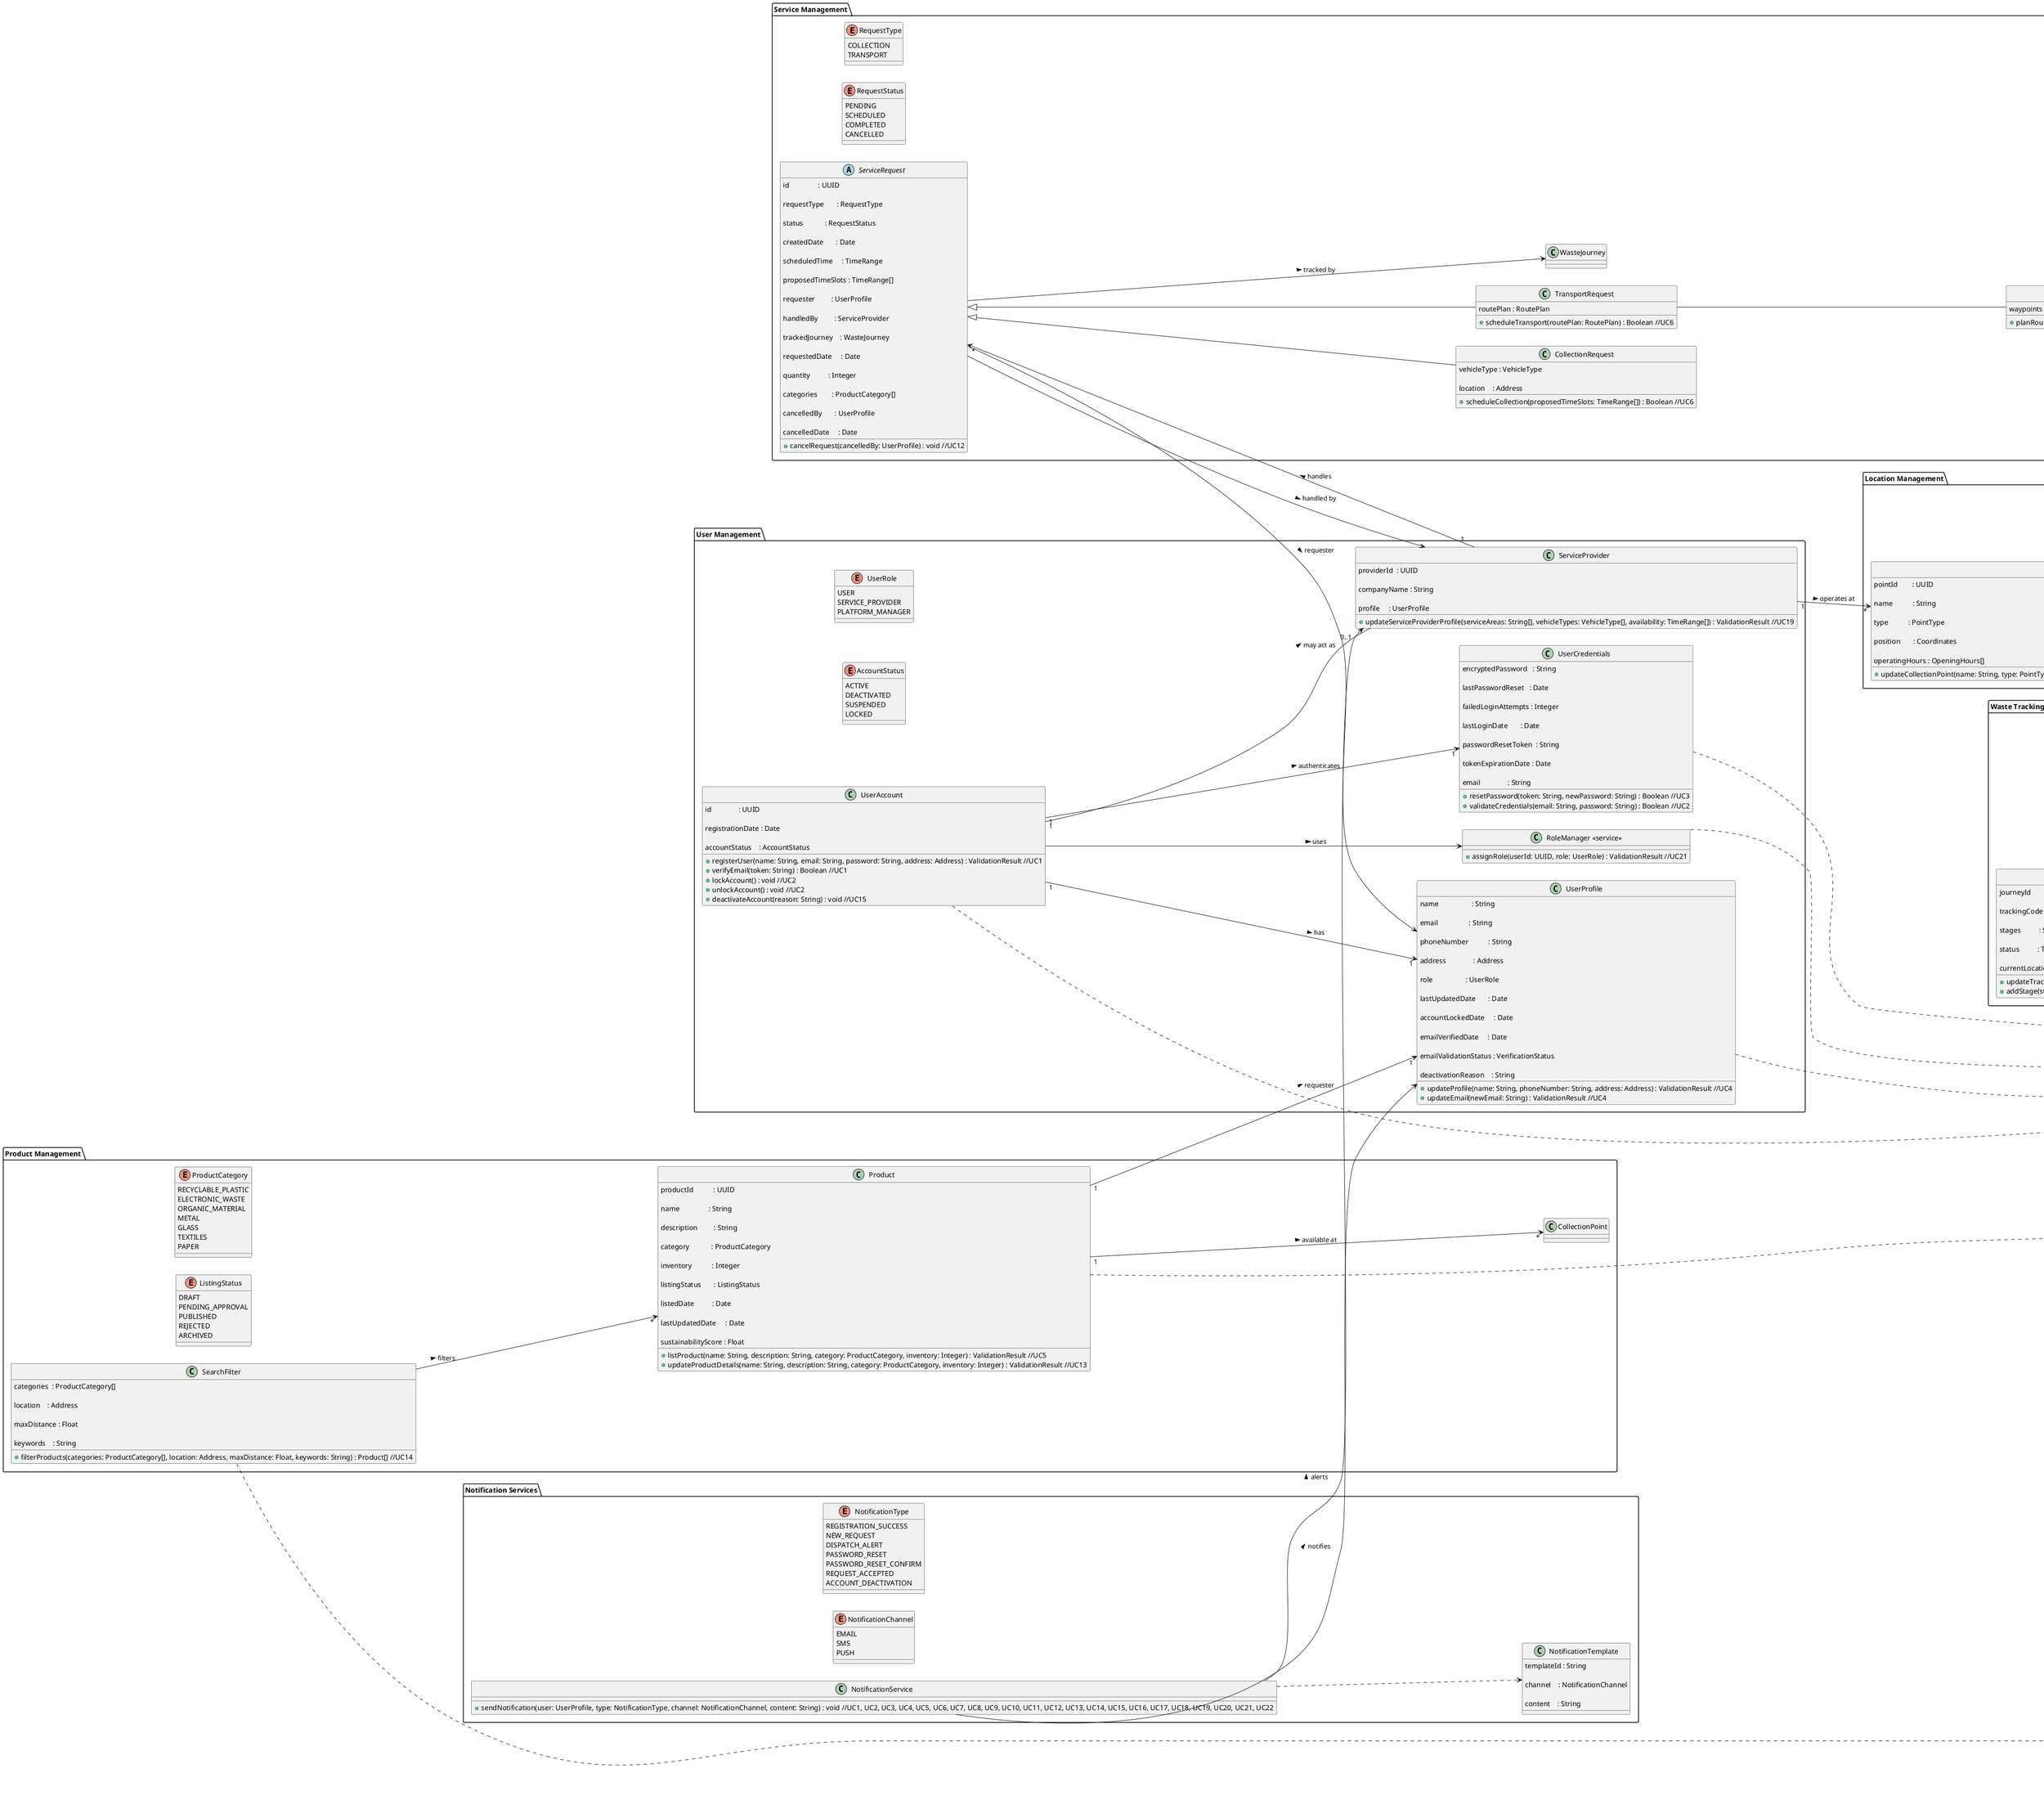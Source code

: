 @startuml
left to right direction

' ──────────────────────────────────────────────
'  CORE VALUE OBJECTS
' ──────────────────────────────────────────────
package "Core Value Objects" {
enum VerificationStatus {
VERIFIED
UNVERIFIED
}
enum VehicleType {
TRUCK
VAN
CARGO_BIKE
BICYCLE
MOTORCYCLE
COMPACTOR
ELECTRIC_VAN
CARGO_VAN
}
enum DayOfWeek {
MON
TUE
WED
THU
FRI
SAT
SUN
}
class ValidationResult {

valid    : Boolean

messages : String[]
}
class Coordinates {

latitude  : Float

longitude : Float
}
class Address {

street           : String

city             : String

zipCode          : String

country          : String

position         : Coordinates

validationStatus : VerificationStatus
}
class TimeRange {

start : LocalTime

end   : LocalTime
}
class OpeningHours {

dayOfWeek : DayOfWeek

timeRange : TimeRange
}
Address *-- Coordinates
OpeningHours -- TimeRange
}
' ──────────────────────────────────────────────
'  USER MANAGEMENT
' ──────────────────────────────────────────────
package "User Management" {
enum UserRole {
USER
SERVICE_PROVIDER
PLATFORM_MANAGER
}
enum AccountStatus {
ACTIVE
DEACTIVATED
SUSPENDED
LOCKED
}
class UserAccount {

id               : UUID

registrationDate : Date

accountStatus    : AccountStatus

+ registerUser(name: String, email: String, password: String, address: Address) : ValidationResult //UC1
+ verifyEmail(token: String) : Boolean //UC1
+ lockAccount() : void //UC2
+ unlockAccount() : void //UC2
+ deactivateAccount(reason: String) : void //UC15
}
class UserProfile {

name                  : String

email                 : String

phoneNumber           : String

address               : Address

role                  : UserRole

lastUpdatedDate       : Date

accountLockedDate     : Date

emailVerifiedDate     : Date

emailValidationStatus : VerificationStatus

deactivationReason    : String

+ updateProfile(name: String, phoneNumber: String, address: Address) : ValidationResult //UC4
+ updateEmail(newEmail: String) : ValidationResult //UC4
}
class UserCredentials {

encryptedPassword   : String

lastPasswordReset   : Date

failedLoginAttempts : Integer

lastLoginDate       : Date

passwordResetToken  : String

tokenExpirationDate : Date

email               : String

+ resetPassword(token: String, newPassword: String) : Boolean //UC3
+ validateCredentials(email: String, password: String) : Boolean //UC2
}
class ServiceProvider {

providerId  : UUID

companyName : String

profile     : UserProfile

+ updateServiceProviderProfile(serviceAreas: String[], vehicleTypes: VehicleType[], availability: TimeRange[]) : ValidationResult //UC19
}
class "RoleManager <<service>>" as RoleManager {

+ assignRole(userId: UUID, role: UserRole) : ValidationResult //UC21
}
UserAccount ..> ValidationResult
UserProfile ..> ValidationResult
UserCredentials ..> ValidationResult
RoleManager ..> ValidationResult
UserAccount "1" --> "1" UserProfile : has >
UserAccount "1" --> "1" UserCredentials : authenticates >
UserAccount --> RoleManager : uses >
UserAccount "1" -- "0..1" ServiceProvider : may act as >
}
' ──────────────────────────────────────────────
'  SERVICE MANAGEMENT
' ──────────────────────────────────────────────
package "Service Management" {
enum RequestType {
COLLECTION
TRANSPORT
}
enum RequestStatus {
PENDING
SCHEDULED
COMPLETED
CANCELLED
}
abstract class ServiceRequest {

id                : UUID

requestType       : RequestType

status            : RequestStatus

createdDate       : Date

scheduledTime     : TimeRange

proposedTimeSlots : TimeRange[]

requester         : UserProfile

handledBy         : ServiceProvider

trackedJourney    : WasteJourney

requestedDate     : Date

quantity          : Integer

categories        : ProductCategory[]

cancelledBy       : UserProfile

cancelledDate     : Date

+ cancelRequest(cancelledBy: UserProfile) : void //UC12
}
class CollectionRequest extends ServiceRequest {

vehicleType : VehicleType

location    : Address

+ scheduleCollection(proposedTimeSlots: TimeRange[]) : Boolean //UC6
}
class TransportRequest extends ServiceRequest {

routePlan : RoutePlan

+ scheduleTransport(routePlan: RoutePlan) : Boolean //UC6
}

class RoutePlan {

waypoints : Coordinates[]

+ planRoute(waypoints: Coordinates[]) : Boolean //UC6
}
ServiceProvider "1" --> "*" ServiceRequest : handles >

TransportRequest -- RoutePlan
ServiceRequest --> WasteJourney : tracked by >
ServiceRequest --> UserProfile : requester >
ServiceRequest --> ServiceProvider : handled by >
}
' ──────────────────────────────────────────────
'  WASTE TRACKING
' ──────────────────────────────────────────────
package "Waste Tracking" {
enum TrackingStatus {
IN_PROGRESS
COMPLETED
CANCELLED
}
enum Stage {
COLLECTED
IN_TRANSIT
PROCESSED
RECYCLED
}
class WasteJourney {

journeyId       : UUID

trackingCode    : String

stages          : Stage[]

status          : TrackingStatus

currentLocation : Address

+ updateTrackingStatus(status: TrackingStatus) : void //UC10
+ addStage(stage: Stage) : void //UC10
}
WasteJourney ..> ValidationResult
}
' ──────────────────────────────────────────────
'  PRODUCT MANAGEMENT
' ──────────────────────────────────────────────
package "Product Management" {
enum ProductCategory {
RECYCLABLE_PLASTIC
ELECTRONIC_WASTE
ORGANIC_MATERIAL
METAL
GLASS
TEXTILES
PAPER
}
enum ListingStatus {
DRAFT
PENDING_APPROVAL
PUBLISHED
REJECTED
ARCHIVED
}
class Product {

productId           : UUID

name                : String

description         : String

category            : ProductCategory

inventory           : Integer

listingStatus       : ListingStatus

listedDate          : Date

lastUpdatedDate     : Date

sustainabilityScore : Float

+ listProduct(name: String, description: String, category: ProductCategory, inventory: Integer) : ValidationResult //UC5
+ updateProductDetails(name: String, description: String, category: ProductCategory, inventory: Integer) : ValidationResult //UC13
}
class SearchFilter {

categories  : ProductCategory[]

location    : Address

maxDistance : Float

keywords    : String

+ filterProducts(categories: ProductCategory[], location: Address, maxDistance: Float, keywords: String) : Product[] //UC14
}
Product ..> ValidationResult
SearchFilter ..> ValidationResult
Product "1" --> "*" CollectionPoint : available at >
Product "1" --> "1" UserProfile      : requester >
SearchFilter --> "*" Product            : filters >
}
' ──────────────────────────────────────────────
'  LOCATION MANAGEMENT
' ──────────────────────────────────────────────
package "Location Management" {
enum PointType {
COLLECTION_CENTER
RECYCLING_PLANT
REUSE_STORE
}
class CollectionPoint {

pointId        : UUID

name           : String

type           : PointType

position       : Coordinates

operatingHours : OpeningHours[]

+ updateCollectionPoint(name: String, type: PointType, position: Coordinates, operatingHours: OpeningHours[]) : ValidationResult //UC20
}
CollectionPoint ..> ValidationResult
CollectionPoint *-- Coordinates
CollectionPoint *-- OpeningHours
CollectionPoint -- Address : located at >
ServiceProvider "1" --> "*" CollectionPoint : operates at >
}
' ──────────────────────────────────────────────
'  NOTIFICATION SERVICES
' ──────────────────────────────────────────────
package "Notification Services" {
enum NotificationType {
REGISTRATION_SUCCESS
NEW_REQUEST
DISPATCH_ALERT
PASSWORD_RESET
PASSWORD_RESET_CONFIRM
REQUEST_ACCEPTED
ACCOUNT_DEACTIVATION
}
enum NotificationChannel{
EMAIL
SMS
PUSH
}
class NotificationTemplate {

templateId : String

channel    : NotificationChannel

content    : String
}
class NotificationService {

+ sendNotification(user: UserProfile, type: NotificationType, channel: NotificationChannel, content: String) : void //UC1, UC2, UC3, UC4, UC5, UC6, UC7, UC8, UC9, UC10, UC11, UC12, UC13, UC14, UC15, UC16, UC17, UC18, UC19, UC20, UC21, UC22
}
NotificationService ..> NotificationTemplate
NotificationService --> UserProfile     : notifies >
NotificationService --> ServiceProvider : alerts >
}
@enduml
